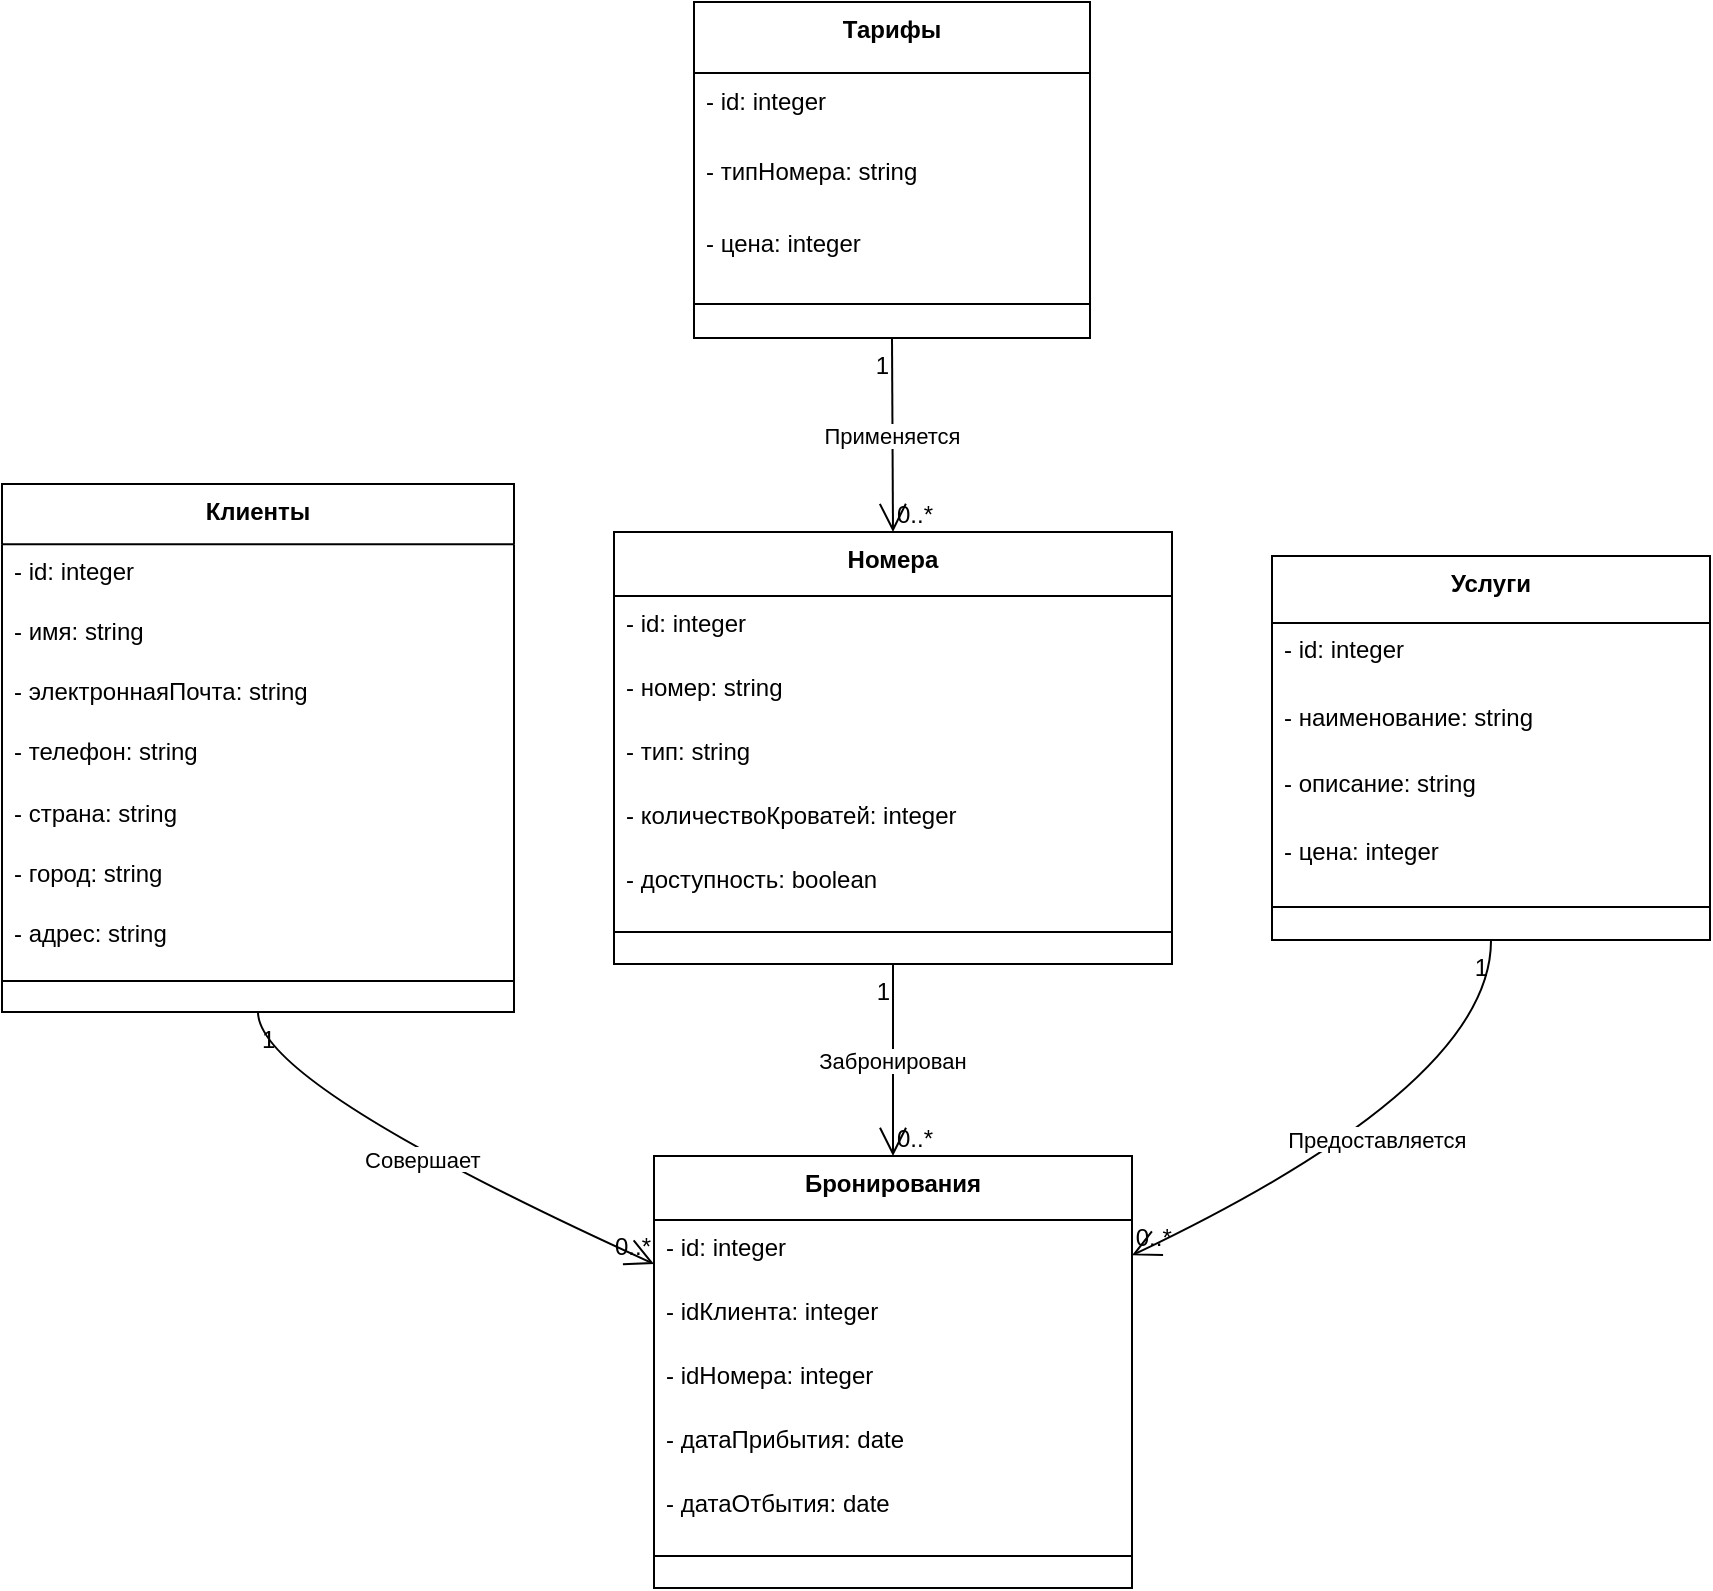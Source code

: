 <mxfile version="26.1.3">
  <diagram name="Страница — 1" id="uM_UPP2zRKIcLvYOrOeU">
    <mxGraphModel>
      <root>
        <mxCell id="0" />
        <mxCell id="1" parent="0" />
        <mxCell id="2" value="Клиенты" style="swimlane;fontStyle=1;align=center;verticalAlign=top;childLayout=stackLayout;horizontal=1;startSize=30.118;horizontalStack=0;resizeParent=1;resizeParentMax=0;resizeLast=0;collapsible=0;marginBottom=0;" vertex="1" parent="1">
          <mxGeometry x="8" y="249" width="256" height="264" as="geometry" />
        </mxCell>
        <mxCell id="3" value="- id: integer" style="text;strokeColor=none;fillColor=none;align=left;verticalAlign=top;spacingLeft=4;spacingRight=4;overflow=hidden;rotatable=0;points=[[0,0.5],[1,0.5]];portConstraint=eastwest;" vertex="1" parent="2">
          <mxGeometry y="30" width="256" height="30" as="geometry" />
        </mxCell>
        <mxCell id="4" value="- имя: string" style="text;strokeColor=none;fillColor=none;align=left;verticalAlign=top;spacingLeft=4;spacingRight=4;overflow=hidden;rotatable=0;points=[[0,0.5],[1,0.5]];portConstraint=eastwest;" vertex="1" parent="2">
          <mxGeometry y="60" width="256" height="30" as="geometry" />
        </mxCell>
        <mxCell id="5" value="- электроннаяПочта: string" style="text;strokeColor=none;fillColor=none;align=left;verticalAlign=top;spacingLeft=4;spacingRight=4;overflow=hidden;rotatable=0;points=[[0,0.5],[1,0.5]];portConstraint=eastwest;" vertex="1" parent="2">
          <mxGeometry y="90" width="256" height="30" as="geometry" />
        </mxCell>
        <mxCell id="6" value="- телефон: string" style="text;strokeColor=none;fillColor=none;align=left;verticalAlign=top;spacingLeft=4;spacingRight=4;overflow=hidden;rotatable=0;points=[[0,0.5],[1,0.5]];portConstraint=eastwest;" vertex="1" parent="2">
          <mxGeometry y="120" width="256" height="30" as="geometry" />
        </mxCell>
        <mxCell id="7" value="- страна: string" style="text;strokeColor=none;fillColor=none;align=left;verticalAlign=top;spacingLeft=4;spacingRight=4;overflow=hidden;rotatable=0;points=[[0,0.5],[1,0.5]];portConstraint=eastwest;" vertex="1" parent="2">
          <mxGeometry y="151" width="256" height="30" as="geometry" />
        </mxCell>
        <mxCell id="8" value="- город: string" style="text;strokeColor=none;fillColor=none;align=left;verticalAlign=top;spacingLeft=4;spacingRight=4;overflow=hidden;rotatable=0;points=[[0,0.5],[1,0.5]];portConstraint=eastwest;" vertex="1" parent="2">
          <mxGeometry y="181" width="256" height="30" as="geometry" />
        </mxCell>
        <mxCell id="9" value="- адрес: string" style="text;strokeColor=none;fillColor=none;align=left;verticalAlign=top;spacingLeft=4;spacingRight=4;overflow=hidden;rotatable=0;points=[[0,0.5],[1,0.5]];portConstraint=eastwest;" vertex="1" parent="2">
          <mxGeometry y="211" width="256" height="30" as="geometry" />
        </mxCell>
        <mxCell id="10" style="line;strokeWidth=1;fillColor=none;align=left;verticalAlign=middle;spacingTop=-1;spacingLeft=3;spacingRight=3;rotatable=0;labelPosition=right;points=[];portConstraint=eastwest;strokeColor=inherit;" vertex="1" parent="2">
          <mxGeometry y="241" width="256" height="15" as="geometry" />
        </mxCell>
        <mxCell id="11" value="Номера" style="swimlane;fontStyle=1;align=center;verticalAlign=top;childLayout=stackLayout;horizontal=1;startSize=32;horizontalStack=0;resizeParent=1;resizeParentMax=0;resizeLast=0;collapsible=0;marginBottom=0;" vertex="1" parent="1">
          <mxGeometry x="314" y="273" width="279" height="216" as="geometry" />
        </mxCell>
        <mxCell id="12" value="- id: integer" style="text;strokeColor=none;fillColor=none;align=left;verticalAlign=top;spacingLeft=4;spacingRight=4;overflow=hidden;rotatable=0;points=[[0,0.5],[1,0.5]];portConstraint=eastwest;" vertex="1" parent="11">
          <mxGeometry y="32" width="279" height="32" as="geometry" />
        </mxCell>
        <mxCell id="13" value="- номер: string" style="text;strokeColor=none;fillColor=none;align=left;verticalAlign=top;spacingLeft=4;spacingRight=4;overflow=hidden;rotatable=0;points=[[0,0.5],[1,0.5]];portConstraint=eastwest;" vertex="1" parent="11">
          <mxGeometry y="64" width="279" height="32" as="geometry" />
        </mxCell>
        <mxCell id="14" value="- тип: string" style="text;strokeColor=none;fillColor=none;align=left;verticalAlign=top;spacingLeft=4;spacingRight=4;overflow=hidden;rotatable=0;points=[[0,0.5],[1,0.5]];portConstraint=eastwest;" vertex="1" parent="11">
          <mxGeometry y="96" width="279" height="32" as="geometry" />
        </mxCell>
        <mxCell id="15" value="- количествоКроватей: integer" style="text;strokeColor=none;fillColor=none;align=left;verticalAlign=top;spacingLeft=4;spacingRight=4;overflow=hidden;rotatable=0;points=[[0,0.5],[1,0.5]];portConstraint=eastwest;" vertex="1" parent="11">
          <mxGeometry y="128" width="279" height="32" as="geometry" />
        </mxCell>
        <mxCell id="16" value="- доступность: boolean" style="text;strokeColor=none;fillColor=none;align=left;verticalAlign=top;spacingLeft=4;spacingRight=4;overflow=hidden;rotatable=0;points=[[0,0.5],[1,0.5]];portConstraint=eastwest;" vertex="1" parent="11">
          <mxGeometry y="160" width="279" height="32" as="geometry" />
        </mxCell>
        <mxCell id="17" style="line;strokeWidth=1;fillColor=none;align=left;verticalAlign=middle;spacingTop=-1;spacingLeft=3;spacingRight=3;rotatable=0;labelPosition=right;points=[];portConstraint=eastwest;strokeColor=inherit;" vertex="1" parent="11">
          <mxGeometry y="192" width="279" height="16" as="geometry" />
        </mxCell>
        <mxCell id="18" value="Бронирования" style="swimlane;fontStyle=1;align=center;verticalAlign=top;childLayout=stackLayout;horizontal=1;startSize=32;horizontalStack=0;resizeParent=1;resizeParentMax=0;resizeLast=0;collapsible=0;marginBottom=0;" vertex="1" parent="1">
          <mxGeometry x="334" y="585" width="239" height="216" as="geometry" />
        </mxCell>
        <mxCell id="19" value="- id: integer" style="text;strokeColor=none;fillColor=none;align=left;verticalAlign=top;spacingLeft=4;spacingRight=4;overflow=hidden;rotatable=0;points=[[0,0.5],[1,0.5]];portConstraint=eastwest;" vertex="1" parent="18">
          <mxGeometry y="32" width="239" height="32" as="geometry" />
        </mxCell>
        <mxCell id="20" value="- idКлиента: integer" style="text;strokeColor=none;fillColor=none;align=left;verticalAlign=top;spacingLeft=4;spacingRight=4;overflow=hidden;rotatable=0;points=[[0,0.5],[1,0.5]];portConstraint=eastwest;" vertex="1" parent="18">
          <mxGeometry y="64" width="239" height="32" as="geometry" />
        </mxCell>
        <mxCell id="21" value="- idНомера: integer" style="text;strokeColor=none;fillColor=none;align=left;verticalAlign=top;spacingLeft=4;spacingRight=4;overflow=hidden;rotatable=0;points=[[0,0.5],[1,0.5]];portConstraint=eastwest;" vertex="1" parent="18">
          <mxGeometry y="96" width="239" height="32" as="geometry" />
        </mxCell>
        <mxCell id="22" value="- датаПрибытия: date" style="text;strokeColor=none;fillColor=none;align=left;verticalAlign=top;spacingLeft=4;spacingRight=4;overflow=hidden;rotatable=0;points=[[0,0.5],[1,0.5]];portConstraint=eastwest;" vertex="1" parent="18">
          <mxGeometry y="128" width="239" height="32" as="geometry" />
        </mxCell>
        <mxCell id="23" value="- датаОтбытия: date" style="text;strokeColor=none;fillColor=none;align=left;verticalAlign=top;spacingLeft=4;spacingRight=4;overflow=hidden;rotatable=0;points=[[0,0.5],[1,0.5]];portConstraint=eastwest;" vertex="1" parent="18">
          <mxGeometry y="160" width="239" height="32" as="geometry" />
        </mxCell>
        <mxCell id="24" style="line;strokeWidth=1;fillColor=none;align=left;verticalAlign=middle;spacingTop=-1;spacingLeft=3;spacingRight=3;rotatable=0;labelPosition=right;points=[];portConstraint=eastwest;strokeColor=inherit;" vertex="1" parent="18">
          <mxGeometry y="192" width="239" height="16" as="geometry" />
        </mxCell>
        <mxCell id="25" value="Тарифы" style="swimlane;fontStyle=1;align=center;verticalAlign=top;childLayout=stackLayout;horizontal=1;startSize=35.556;horizontalStack=0;resizeParent=1;resizeParentMax=0;resizeLast=0;collapsible=0;marginBottom=0;" vertex="1" parent="1">
          <mxGeometry x="354" y="8" width="198" height="168" as="geometry" />
        </mxCell>
        <mxCell id="26" value="- id: integer" style="text;strokeColor=none;fillColor=none;align=left;verticalAlign=top;spacingLeft=4;spacingRight=4;overflow=hidden;rotatable=0;points=[[0,0.5],[1,0.5]];portConstraint=eastwest;" vertex="1" parent="25">
          <mxGeometry y="36" width="198" height="36" as="geometry" />
        </mxCell>
        <mxCell id="27" value="- типНомера: string" style="text;strokeColor=none;fillColor=none;align=left;verticalAlign=top;spacingLeft=4;spacingRight=4;overflow=hidden;rotatable=0;points=[[0,0.5],[1,0.5]];portConstraint=eastwest;" vertex="1" parent="25">
          <mxGeometry y="71" width="198" height="36" as="geometry" />
        </mxCell>
        <mxCell id="28" value="- цена: integer" style="text;strokeColor=none;fillColor=none;align=left;verticalAlign=top;spacingLeft=4;spacingRight=4;overflow=hidden;rotatable=0;points=[[0,0.5],[1,0.5]];portConstraint=eastwest;" vertex="1" parent="25">
          <mxGeometry y="107" width="198" height="36" as="geometry" />
        </mxCell>
        <mxCell id="29" style="line;strokeWidth=1;fillColor=none;align=left;verticalAlign=middle;spacingTop=-1;spacingLeft=3;spacingRight=3;rotatable=0;labelPosition=right;points=[];portConstraint=eastwest;strokeColor=inherit;" vertex="1" parent="25">
          <mxGeometry y="142" width="198" height="18" as="geometry" />
        </mxCell>
        <mxCell id="30" value="Услуги" style="swimlane;fontStyle=1;align=center;verticalAlign=top;childLayout=stackLayout;horizontal=1;startSize=33.455;horizontalStack=0;resizeParent=1;resizeParentMax=0;resizeLast=0;collapsible=0;marginBottom=0;" vertex="1" parent="1">
          <mxGeometry x="643" y="285" width="219" height="192" as="geometry" />
        </mxCell>
        <mxCell id="31" value="- id: integer" style="text;strokeColor=none;fillColor=none;align=left;verticalAlign=top;spacingLeft=4;spacingRight=4;overflow=hidden;rotatable=0;points=[[0,0.5],[1,0.5]];portConstraint=eastwest;" vertex="1" parent="30">
          <mxGeometry y="33" width="219" height="33" as="geometry" />
        </mxCell>
        <mxCell id="32" value="- наименование: string" style="text;strokeColor=none;fillColor=none;align=left;verticalAlign=top;spacingLeft=4;spacingRight=4;overflow=hidden;rotatable=0;points=[[0,0.5],[1,0.5]];portConstraint=eastwest;" vertex="1" parent="30">
          <mxGeometry y="67" width="219" height="33" as="geometry" />
        </mxCell>
        <mxCell id="33" value="- описание: string" style="text;strokeColor=none;fillColor=none;align=left;verticalAlign=top;spacingLeft=4;spacingRight=4;overflow=hidden;rotatable=0;points=[[0,0.5],[1,0.5]];portConstraint=eastwest;" vertex="1" parent="30">
          <mxGeometry y="100" width="219" height="33" as="geometry" />
        </mxCell>
        <mxCell id="34" value="- цена: integer" style="text;strokeColor=none;fillColor=none;align=left;verticalAlign=top;spacingLeft=4;spacingRight=4;overflow=hidden;rotatable=0;points=[[0,0.5],[1,0.5]];portConstraint=eastwest;" vertex="1" parent="30">
          <mxGeometry y="134" width="219" height="33" as="geometry" />
        </mxCell>
        <mxCell id="35" style="line;strokeWidth=1;fillColor=none;align=left;verticalAlign=middle;spacingTop=-1;spacingLeft=3;spacingRight=3;rotatable=0;labelPosition=right;points=[];portConstraint=eastwest;strokeColor=inherit;" vertex="1" parent="30">
          <mxGeometry y="167" width="219" height="17" as="geometry" />
        </mxCell>
        <mxCell id="36" value="Совершает" style="curved=1;startArrow=none;endArrow=open;endSize=12;exitX=0.5;exitY=1;entryX=0;entryY=0.25;" edge="1" parent="1" source="2" target="18">
          <mxGeometry relative="1" as="geometry">
            <Array as="points">
              <mxPoint x="136" y="549" />
            </Array>
          </mxGeometry>
        </mxCell>
        <mxCell id="37" value="1" style="edgeLabel;resizable=0;labelBackgroundColor=none;fontSize=12;align=left;verticalAlign=top;" vertex="1" parent="36">
          <mxGeometry x="-1" relative="1" as="geometry" />
        </mxCell>
        <mxCell id="38" value="0..*" style="edgeLabel;resizable=0;labelBackgroundColor=none;fontSize=12;align=right;verticalAlign=bottom;" vertex="1" parent="36">
          <mxGeometry x="1" relative="1" as="geometry" />
        </mxCell>
        <mxCell id="39" value="Забронирован" style="curved=1;startArrow=none;endArrow=open;endSize=12;exitX=0.5;exitY=1;entryX=0.5;entryY=0;" edge="1" parent="1" source="11" target="18">
          <mxGeometry relative="1" as="geometry">
            <Array as="points" />
          </mxGeometry>
        </mxCell>
        <mxCell id="40" value="1" style="edgeLabel;resizable=0;labelBackgroundColor=none;fontSize=12;align=right;verticalAlign=top;" vertex="1" parent="39">
          <mxGeometry x="-1" relative="1" as="geometry" />
        </mxCell>
        <mxCell id="41" value="0..*" style="edgeLabel;resizable=0;labelBackgroundColor=none;fontSize=12;align=left;verticalAlign=bottom;" vertex="1" parent="39">
          <mxGeometry x="1" relative="1" as="geometry" />
        </mxCell>
        <mxCell id="42" value="Применяется" style="curved=1;startArrow=none;endArrow=open;endSize=12;exitX=0.5;exitY=1;entryX=0.5;entryY=0;" edge="1" parent="1" source="25" target="11">
          <mxGeometry relative="1" as="geometry">
            <Array as="points" />
          </mxGeometry>
        </mxCell>
        <mxCell id="43" value="1" style="edgeLabel;resizable=0;labelBackgroundColor=none;fontSize=12;align=right;verticalAlign=top;" vertex="1" parent="42">
          <mxGeometry x="-1" relative="1" as="geometry" />
        </mxCell>
        <mxCell id="44" value="0..*" style="edgeLabel;resizable=0;labelBackgroundColor=none;fontSize=12;align=left;verticalAlign=bottom;" vertex="1" parent="42">
          <mxGeometry x="1" relative="1" as="geometry" />
        </mxCell>
        <mxCell id="45" value="Предоставляется" style="curved=1;startArrow=none;endArrow=open;endSize=12;exitX=0.5;exitY=1;entryX=1;entryY=0.23;" edge="1" parent="1" source="30" target="18">
          <mxGeometry relative="1" as="geometry">
            <Array as="points">
              <mxPoint x="753" y="549" />
            </Array>
          </mxGeometry>
        </mxCell>
        <mxCell id="46" value="1" style="edgeLabel;resizable=0;labelBackgroundColor=none;fontSize=12;align=right;verticalAlign=top;" vertex="1" parent="45">
          <mxGeometry x="-1" relative="1" as="geometry" />
        </mxCell>
        <mxCell id="47" value="0..*" style="edgeLabel;resizable=0;labelBackgroundColor=none;fontSize=12;align=left;verticalAlign=bottom;" vertex="1" parent="45">
          <mxGeometry x="1" relative="1" as="geometry" />
        </mxCell>
      </root>
    </mxGraphModel>
  </diagram>
</mxfile>
